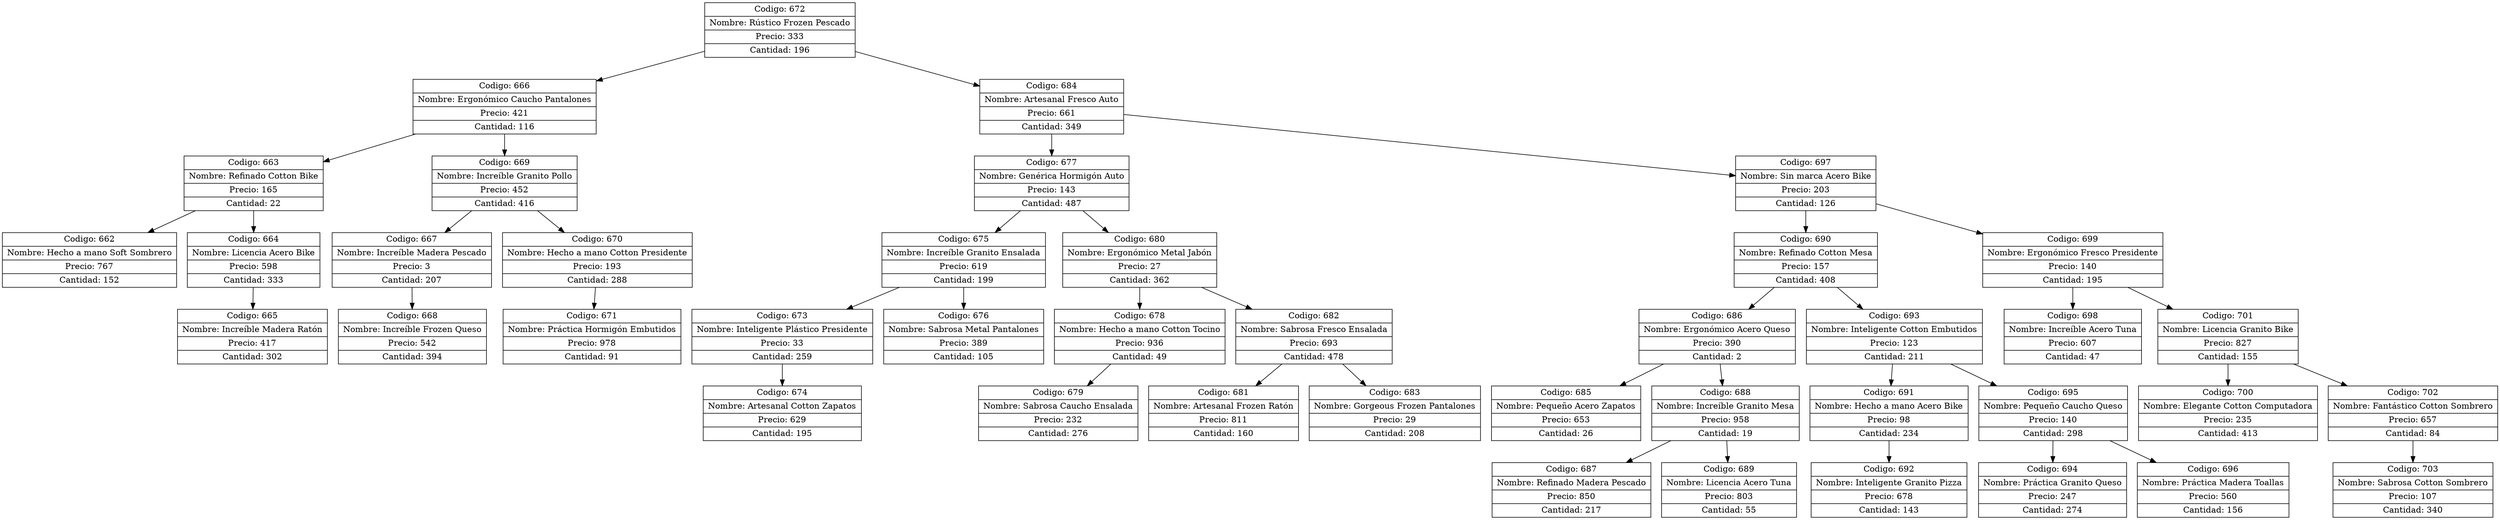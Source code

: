 digraph G{
node[shape="box" shape="record"]
nodo672[label="{ Codigo: 672 | Nombre: Rústico Frozen Pescado | Precio: 333 | Cantidad: 196}"];
nodo666[label="{ Codigo: 666 | Nombre: Ergonómico Caucho Pantalones | Precio: 421 | Cantidad: 116}"];
nodo663[label="{ Codigo: 663 | Nombre: Refinado Cotton Bike | Precio: 165 | Cantidad: 22}"];
nodo662[label="{ Codigo: 662 | Nombre: Hecho a mano Soft Sombrero | Precio: 767 | Cantidad: 152}"];
nodo663->nodo662;
nodo664[label="{ Codigo: 664 | Nombre: Licencia Acero Bike | Precio: 598 | Cantidad: 333}"];
nodo665[label="{ Codigo: 665 | Nombre: Increíble Madera Ratón | Precio: 417 | Cantidad: 302}"];
nodo664->nodo665;
nodo663->nodo664;
nodo666->nodo663;
nodo669[label="{ Codigo: 669 | Nombre: Increíble Granito Pollo | Precio: 452 | Cantidad: 416}"];
nodo667[label="{ Codigo: 667 | Nombre: Increíble Madera Pescado | Precio: 3 | Cantidad: 207}"];
nodo668[label="{ Codigo: 668 | Nombre: Increíble Frozen Queso | Precio: 542 | Cantidad: 394}"];
nodo667->nodo668;
nodo669->nodo667;
nodo670[label="{ Codigo: 670 | Nombre: Hecho a mano Cotton Presidente | Precio: 193 | Cantidad: 288}"];
nodo671[label="{ Codigo: 671 | Nombre: Práctica Hormigón Embutidos | Precio: 978 | Cantidad: 91}"];
nodo670->nodo671;
nodo669->nodo670;
nodo666->nodo669;
nodo672->nodo666;
nodo684[label="{ Codigo: 684 | Nombre: Artesanal Fresco Auto | Precio: 661 | Cantidad: 349}"];
nodo677[label="{ Codigo: 677 | Nombre: Genérica Hormigón Auto | Precio: 143 | Cantidad: 487}"];
nodo675[label="{ Codigo: 675 | Nombre: Increíble Granito Ensalada | Precio: 619 | Cantidad: 199}"];
nodo673[label="{ Codigo: 673 | Nombre: Inteligente Plástico Presidente | Precio: 33 | Cantidad: 259}"];
nodo674[label="{ Codigo: 674 | Nombre: Artesanal Cotton Zapatos | Precio: 629 | Cantidad: 195}"];
nodo673->nodo674;
nodo675->nodo673;
nodo676[label="{ Codigo: 676 | Nombre: Sabrosa Metal Pantalones | Precio: 389 | Cantidad: 105}"];
nodo675->nodo676;
nodo677->nodo675;
nodo680[label="{ Codigo: 680 | Nombre: Ergonómico Metal Jabón | Precio: 27 | Cantidad: 362}"];
nodo678[label="{ Codigo: 678 | Nombre: Hecho a mano Cotton Tocino | Precio: 936 | Cantidad: 49}"];
nodo679[label="{ Codigo: 679 | Nombre: Sabrosa Caucho Ensalada | Precio: 232 | Cantidad: 276}"];
nodo678->nodo679;
nodo680->nodo678;
nodo682[label="{ Codigo: 682 | Nombre: Sabrosa Fresco Ensalada | Precio: 693 | Cantidad: 478}"];
nodo681[label="{ Codigo: 681 | Nombre: Artesanal Frozen Ratón | Precio: 811 | Cantidad: 160}"];
nodo682->nodo681;
nodo683[label="{ Codigo: 683 | Nombre: Gorgeous Frozen Pantalones | Precio: 29 | Cantidad: 208}"];
nodo682->nodo683;
nodo680->nodo682;
nodo677->nodo680;
nodo684->nodo677;
nodo697[label="{ Codigo: 697 | Nombre: Sin marca Acero Bike | Precio: 203 | Cantidad: 126}"];
nodo690[label="{ Codigo: 690 | Nombre: Refinado Cotton Mesa | Precio: 157 | Cantidad: 408}"];
nodo686[label="{ Codigo: 686 | Nombre: Ergonómico Acero Queso | Precio: 390 | Cantidad: 2}"];
nodo685[label="{ Codigo: 685 | Nombre: Pequeño Acero Zapatos | Precio: 653 | Cantidad: 26}"];
nodo686->nodo685;
nodo688[label="{ Codigo: 688 | Nombre: Increíble Granito Mesa | Precio: 958 | Cantidad: 19}"];
nodo687[label="{ Codigo: 687 | Nombre: Refinado Madera Pescado | Precio: 850 | Cantidad: 217}"];
nodo688->nodo687;
nodo689[label="{ Codigo: 689 | Nombre: Licencia Acero Tuna | Precio: 803 | Cantidad: 55}"];
nodo688->nodo689;
nodo686->nodo688;
nodo690->nodo686;
nodo693[label="{ Codigo: 693 | Nombre: Inteligente Cotton Embutidos | Precio: 123 | Cantidad: 211}"];
nodo691[label="{ Codigo: 691 | Nombre: Hecho a mano Acero Bike | Precio: 98 | Cantidad: 234}"];
nodo692[label="{ Codigo: 692 | Nombre: Inteligente Granito Pizza | Precio: 678 | Cantidad: 143}"];
nodo691->nodo692;
nodo693->nodo691;
nodo695[label="{ Codigo: 695 | Nombre: Pequeño Caucho Queso | Precio: 140 | Cantidad: 298}"];
nodo694[label="{ Codigo: 694 | Nombre: Práctica Granito Queso | Precio: 247 | Cantidad: 274}"];
nodo695->nodo694;
nodo696[label="{ Codigo: 696 | Nombre: Práctica Madera Toallas | Precio: 560 | Cantidad: 156}"];
nodo695->nodo696;
nodo693->nodo695;
nodo690->nodo693;
nodo697->nodo690;
nodo699[label="{ Codigo: 699 | Nombre: Ergonómico Fresco Presidente | Precio: 140 | Cantidad: 195}"];
nodo698[label="{ Codigo: 698 | Nombre: Increíble Acero Tuna | Precio: 607 | Cantidad: 47}"];
nodo699->nodo698;
nodo701[label="{ Codigo: 701 | Nombre: Licencia Granito Bike | Precio: 827 | Cantidad: 155}"];
nodo700[label="{ Codigo: 700 | Nombre: Elegante Cotton Computadora | Precio: 235 | Cantidad: 413}"];
nodo701->nodo700;
nodo702[label="{ Codigo: 702 | Nombre: Fantástico Cotton Sombrero | Precio: 657 | Cantidad: 84}"];
nodo703[label="{ Codigo: 703 | Nombre: Sabrosa Cotton Sombrero | Precio: 107 | Cantidad: 340}"];
nodo702->nodo703;
nodo701->nodo702;
nodo699->nodo701;
nodo697->nodo699;
nodo684->nodo697;
nodo672->nodo684;
}
